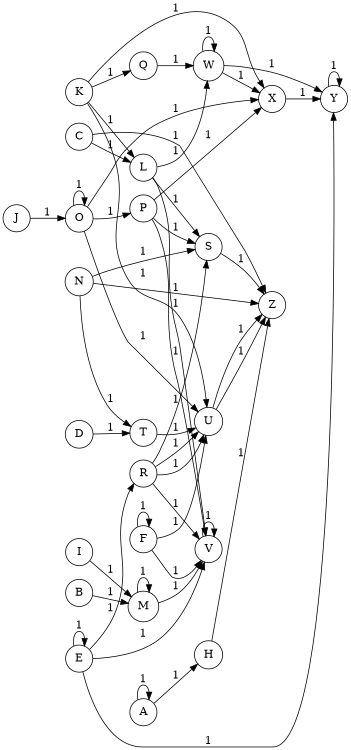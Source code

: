 digraph "G'" {
	rankdir=LR size="8,5"
	node [shape=circle]
	M -> M [label=1]
	P -> X [label=1]
	L -> W [label=1]
	T -> U [label=1]
	K -> Q [label=1]
	E -> R [label=1]
	X -> Y [label=1]
	D -> T [label=1]
	F -> U [label=1]
	M -> V [label=1]
	P -> V [label=1]
	B -> M [label=1]
	C -> L [label=1]
	O -> P [label=1]
	I -> M [label=1]
	R -> S [label=1]
	W -> X [label=1]
	Y -> Y [label=1]
	U -> Z [label=1]
	Q -> W [label=1]
	W -> Y [label=1]
	E -> Y [label=1]
	N -> T [label=1]
	C -> Z [label=1]
	N -> Z [label=1]
	A -> H [label=1]
	W -> W [label=1]
	H -> Z [label=1]
	K -> U [label=1]
	F -> V [label=1]
	N -> S [label=1]
	F -> F [label=1]
	A -> A [label=1]
	O -> O [label=1]
	L -> S [label=1]
	K -> X [label=1]
	V -> V [label=1]
	R -> U [label=1]
	O -> U [label=1]
	K -> L [label=1]
	P -> S [label=1]
	E -> E [label=1]
	S -> Z [label=1]
	R -> U [label=1]
	L -> V [label=1]
	O -> X [label=1]
	J -> O [label=1]
	U -> Z [label=1]
	E -> V [label=1]
	R -> V [label=1]
}
